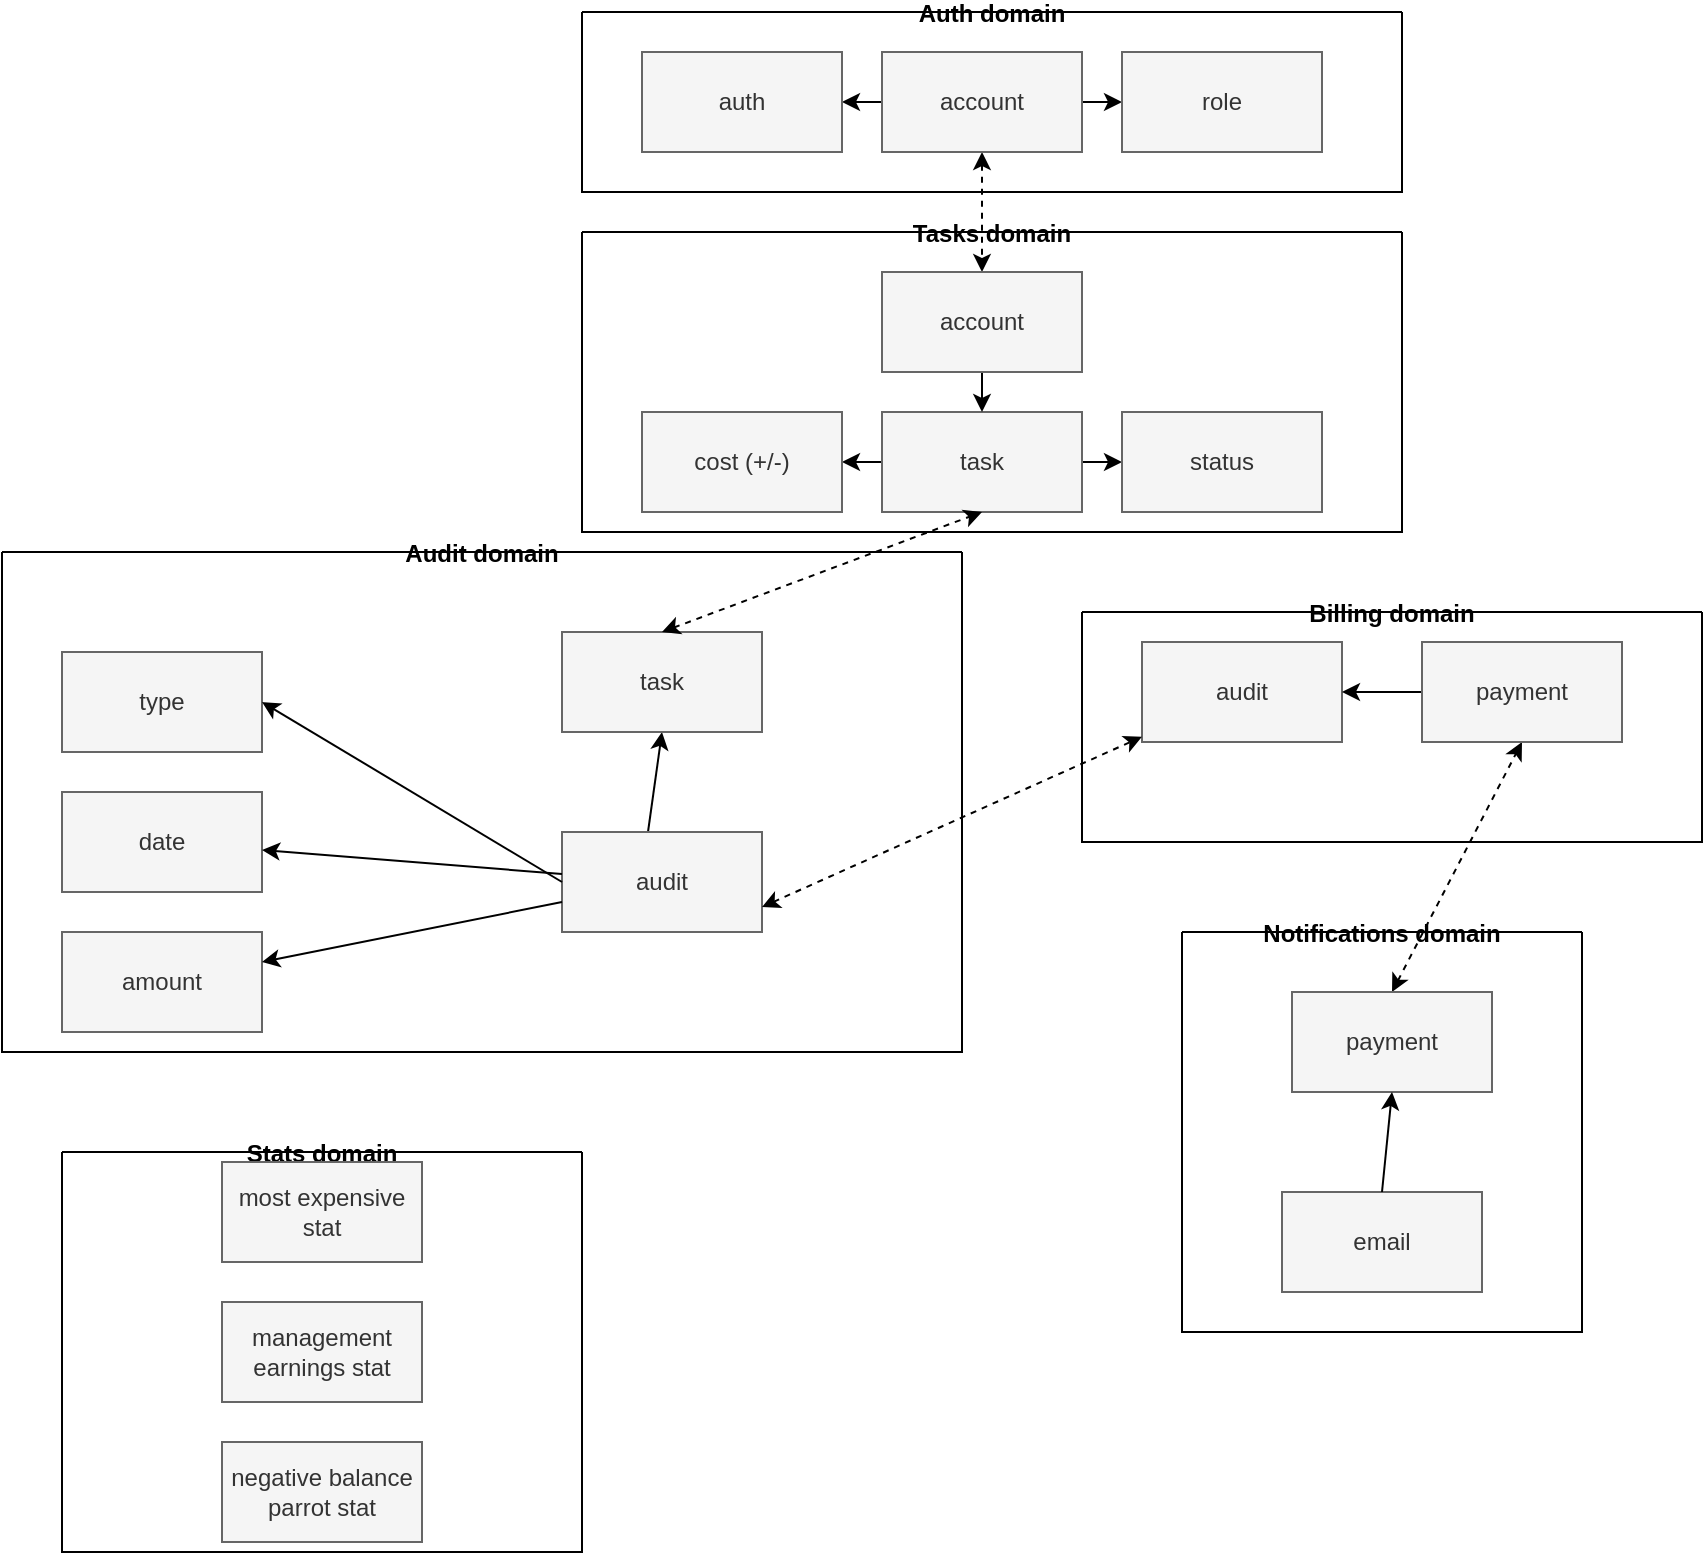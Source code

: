 <mxfile>
    <diagram id="uMWUyiQ8AZveLk_QPZTL" name="Page-1">
        <mxGraphModel dx="2130" dy="1533" grid="1" gridSize="10" guides="1" tooltips="1" connect="1" arrows="1" fold="1" page="0" pageScale="1" pageWidth="850" pageHeight="1100" math="0" shadow="0">
            <root>
                <mxCell id="0"/>
                <mxCell id="1" parent="0"/>
                <mxCell id="34" value="" style="edgeStyle=none;html=1;" edge="1" parent="1" source="37" target="38">
                    <mxGeometry relative="1" as="geometry"/>
                </mxCell>
                <mxCell id="35" value="" style="edgeStyle=none;html=1;" edge="1" parent="1" source="37" target="39">
                    <mxGeometry relative="1" as="geometry"/>
                </mxCell>
                <mxCell id="65" value="" style="edgeStyle=none;html=1;dashed=1;startArrow=classic;startFill=1;" edge="1" parent="1" source="37" target="63">
                    <mxGeometry relative="1" as="geometry"/>
                </mxCell>
                <mxCell id="37" value="account" style="rounded=0;whiteSpace=wrap;html=1;fillColor=#f5f5f5;fontColor=#333333;strokeColor=#666666;" vertex="1" parent="1">
                    <mxGeometry x="220" y="20" width="100" height="50" as="geometry"/>
                </mxCell>
                <mxCell id="38" value="role" style="rounded=0;whiteSpace=wrap;html=1;fillColor=#f5f5f5;fontColor=#333333;strokeColor=#666666;" vertex="1" parent="1">
                    <mxGeometry x="340" y="20" width="100" height="50" as="geometry"/>
                </mxCell>
                <mxCell id="39" value="auth" style="rounded=0;whiteSpace=wrap;html=1;fillColor=#f5f5f5;fontColor=#333333;strokeColor=#666666;" vertex="1" parent="1">
                    <mxGeometry x="100" y="20" width="100" height="50" as="geometry"/>
                </mxCell>
                <mxCell id="40" value="" style="edgeStyle=none;html=1;" edge="1" parent="1" source="42" target="43">
                    <mxGeometry relative="1" as="geometry"/>
                </mxCell>
                <mxCell id="41" value="" style="edgeStyle=none;html=1;entryX=0;entryY=0.5;entryDx=0;entryDy=0;" edge="1" parent="1" source="42" target="45">
                    <mxGeometry relative="1" as="geometry"/>
                </mxCell>
                <mxCell id="42" value="task" style="rounded=0;whiteSpace=wrap;html=1;fillColor=#f5f5f5;fontColor=#333333;strokeColor=#666666;" vertex="1" parent="1">
                    <mxGeometry x="220" y="200" width="100" height="50" as="geometry"/>
                </mxCell>
                <mxCell id="43" value="cost (+/-)" style="rounded=0;whiteSpace=wrap;html=1;fillColor=#f5f5f5;fontColor=#333333;strokeColor=#666666;" vertex="1" parent="1">
                    <mxGeometry x="100" y="200" width="100" height="50" as="geometry"/>
                </mxCell>
                <mxCell id="45" value="status" style="rounded=0;whiteSpace=wrap;html=1;fillColor=#f5f5f5;fontColor=#333333;strokeColor=#666666;" vertex="1" parent="1">
                    <mxGeometry x="340" y="200" width="100" height="50" as="geometry"/>
                </mxCell>
                <mxCell id="59" style="edgeStyle=none;html=1;exitX=0.5;exitY=0;exitDx=0;exitDy=0;startArrow=classic;entryX=0.5;entryY=1;entryDx=0;entryDy=0;startFill=1;dashed=1;" edge="1" parent="1" source="75" target="58">
                    <mxGeometry relative="1" as="geometry">
                        <mxPoint x="570" y="490" as="targetPoint"/>
                    </mxGeometry>
                </mxCell>
                <mxCell id="61" value="Auth domain" style="swimlane;startSize=0;" vertex="1" parent="1">
                    <mxGeometry x="70" width="410" height="90" as="geometry">
                        <mxRectangle x="70" y="90" width="50" height="40" as="alternateBounds"/>
                    </mxGeometry>
                </mxCell>
                <mxCell id="62" value="Tasks domain" style="swimlane;startSize=0;" vertex="1" parent="1">
                    <mxGeometry x="70" y="110" width="410" height="150" as="geometry"/>
                </mxCell>
                <mxCell id="64" value="" style="edgeStyle=none;html=1;" edge="1" parent="1" source="63" target="42">
                    <mxGeometry relative="1" as="geometry"/>
                </mxCell>
                <mxCell id="63" value="account" style="rounded=0;whiteSpace=wrap;html=1;fillColor=#f5f5f5;fontColor=#333333;strokeColor=#666666;" vertex="1" parent="1">
                    <mxGeometry x="220" y="130" width="100" height="50" as="geometry"/>
                </mxCell>
                <mxCell id="66" value="Audit domain" style="swimlane;startSize=0;" vertex="1" parent="1">
                    <mxGeometry x="-220" y="270" width="480" height="250" as="geometry"/>
                </mxCell>
                <mxCell id="68" style="edgeStyle=none;html=1;exitX=0.43;exitY=0;exitDx=0;exitDy=0;entryX=0.5;entryY=1;entryDx=0;entryDy=0;startArrow=none;startFill=0;exitPerimeter=0;" edge="1" parent="66" source="50" target="67">
                    <mxGeometry relative="1" as="geometry"/>
                </mxCell>
                <mxCell id="50" value="audit" style="rounded=0;whiteSpace=wrap;html=1;fillColor=#f5f5f5;fontColor=#333333;strokeColor=#666666;" vertex="1" parent="66">
                    <mxGeometry x="280" y="140" width="100" height="50" as="geometry"/>
                </mxCell>
                <mxCell id="51" value="type" style="rounded=0;whiteSpace=wrap;html=1;fillColor=#f5f5f5;fontColor=#333333;strokeColor=#666666;" vertex="1" parent="66">
                    <mxGeometry x="30" y="50" width="100" height="50" as="geometry"/>
                </mxCell>
                <mxCell id="46" style="edgeStyle=none;html=1;exitX=0;exitY=0.5;exitDx=0;exitDy=0;entryX=1;entryY=0.5;entryDx=0;entryDy=0;" edge="1" parent="66" source="50" target="51">
                    <mxGeometry relative="1" as="geometry"/>
                </mxCell>
                <mxCell id="52" value="amount" style="rounded=0;whiteSpace=wrap;html=1;fillColor=#f5f5f5;fontColor=#333333;strokeColor=#666666;" vertex="1" parent="66">
                    <mxGeometry x="30" y="190" width="100" height="50" as="geometry"/>
                </mxCell>
                <mxCell id="47" value="" style="edgeStyle=none;html=1;" edge="1" parent="66" source="50" target="52">
                    <mxGeometry relative="1" as="geometry"/>
                </mxCell>
                <mxCell id="53" value="date" style="rounded=0;whiteSpace=wrap;html=1;fillColor=#f5f5f5;fontColor=#333333;strokeColor=#666666;" vertex="1" parent="66">
                    <mxGeometry x="30" y="120" width="100" height="50" as="geometry"/>
                </mxCell>
                <mxCell id="48" value="" style="edgeStyle=none;html=1;" edge="1" parent="66" source="50" target="53">
                    <mxGeometry relative="1" as="geometry"/>
                </mxCell>
                <mxCell id="67" value="task" style="rounded=0;whiteSpace=wrap;html=1;fillColor=#f5f5f5;fontColor=#333333;strokeColor=#666666;" vertex="1" parent="66">
                    <mxGeometry x="280" y="40" width="100" height="50" as="geometry"/>
                </mxCell>
                <mxCell id="69" style="edgeStyle=none;html=1;exitX=0.5;exitY=0;exitDx=0;exitDy=0;entryX=0.5;entryY=1;entryDx=0;entryDy=0;startArrow=classic;startFill=1;dashed=1;" edge="1" parent="1" source="67" target="42">
                    <mxGeometry relative="1" as="geometry"/>
                </mxCell>
                <mxCell id="70" value="Billing domain" style="swimlane;startSize=0;" vertex="1" parent="1">
                    <mxGeometry x="320" y="300" width="310" height="115" as="geometry"/>
                </mxCell>
                <mxCell id="71" value="audit" style="rounded=0;whiteSpace=wrap;html=1;fillColor=#f5f5f5;fontColor=#333333;strokeColor=#666666;" vertex="1" parent="70">
                    <mxGeometry x="30" y="15" width="100" height="50" as="geometry"/>
                </mxCell>
                <mxCell id="72" value="" style="edgeStyle=none;html=1;startArrow=none;startFill=0;" edge="1" parent="70" source="58" target="71">
                    <mxGeometry relative="1" as="geometry"/>
                </mxCell>
                <mxCell id="58" value="payment" style="rounded=0;whiteSpace=wrap;html=1;fillColor=#f5f5f5;fontColor=#333333;strokeColor=#666666;" vertex="1" parent="70">
                    <mxGeometry x="170" y="15" width="100" height="50" as="geometry"/>
                </mxCell>
                <mxCell id="73" style="edgeStyle=none;html=1;exitX=1;exitY=0.75;exitDx=0;exitDy=0;dashed=1;startArrow=classic;startFill=1;" edge="1" parent="1" source="50" target="71">
                    <mxGeometry relative="1" as="geometry"/>
                </mxCell>
                <mxCell id="74" value="Notifications domain" style="swimlane;startSize=0;" vertex="1" parent="1">
                    <mxGeometry x="370" y="460" width="200" height="200" as="geometry"/>
                </mxCell>
                <mxCell id="60" value="email" style="rounded=0;whiteSpace=wrap;html=1;fillColor=#f5f5f5;fontColor=#333333;strokeColor=#666666;" vertex="1" parent="74">
                    <mxGeometry x="50" y="130" width="100" height="50" as="geometry"/>
                </mxCell>
                <mxCell id="75" value="payment" style="rounded=0;whiteSpace=wrap;html=1;fillColor=#f5f5f5;fontColor=#333333;strokeColor=#666666;" vertex="1" parent="74">
                    <mxGeometry x="55" y="30" width="100" height="50" as="geometry"/>
                </mxCell>
                <mxCell id="76" value="" style="edgeStyle=none;html=1;exitX=0.5;exitY=0;exitDx=0;exitDy=0;entryX=0.5;entryY=1;entryDx=0;entryDy=0;endArrow=classic;endFill=1;" edge="1" parent="74" source="60" target="75">
                    <mxGeometry relative="1" as="geometry">
                        <mxPoint x="60" y="240" as="sourcePoint"/>
                        <mxPoint x="170" y="-95" as="targetPoint"/>
                    </mxGeometry>
                </mxCell>
                <mxCell id="77" value="Stats domain" style="swimlane;startSize=0;" vertex="1" parent="1">
                    <mxGeometry x="-190" y="570" width="260" height="200" as="geometry"/>
                </mxCell>
                <mxCell id="54" value="most expensive stat" style="rounded=0;whiteSpace=wrap;html=1;fillColor=#f5f5f5;fontColor=#333333;strokeColor=#666666;" vertex="1" parent="77">
                    <mxGeometry x="80" y="5" width="100" height="50" as="geometry"/>
                </mxCell>
                <mxCell id="55" value="management earnings stat" style="rounded=0;whiteSpace=wrap;html=1;fillColor=#f5f5f5;fontColor=#333333;strokeColor=#666666;" vertex="1" parent="77">
                    <mxGeometry x="80" y="75" width="100" height="50" as="geometry"/>
                </mxCell>
                <mxCell id="56" value="negative balance parrot stat" style="rounded=0;whiteSpace=wrap;html=1;fillColor=#f5f5f5;fontColor=#333333;strokeColor=#666666;" vertex="1" parent="77">
                    <mxGeometry x="80" y="145" width="100" height="50" as="geometry"/>
                </mxCell>
            </root>
        </mxGraphModel>
    </diagram>
</mxfile>